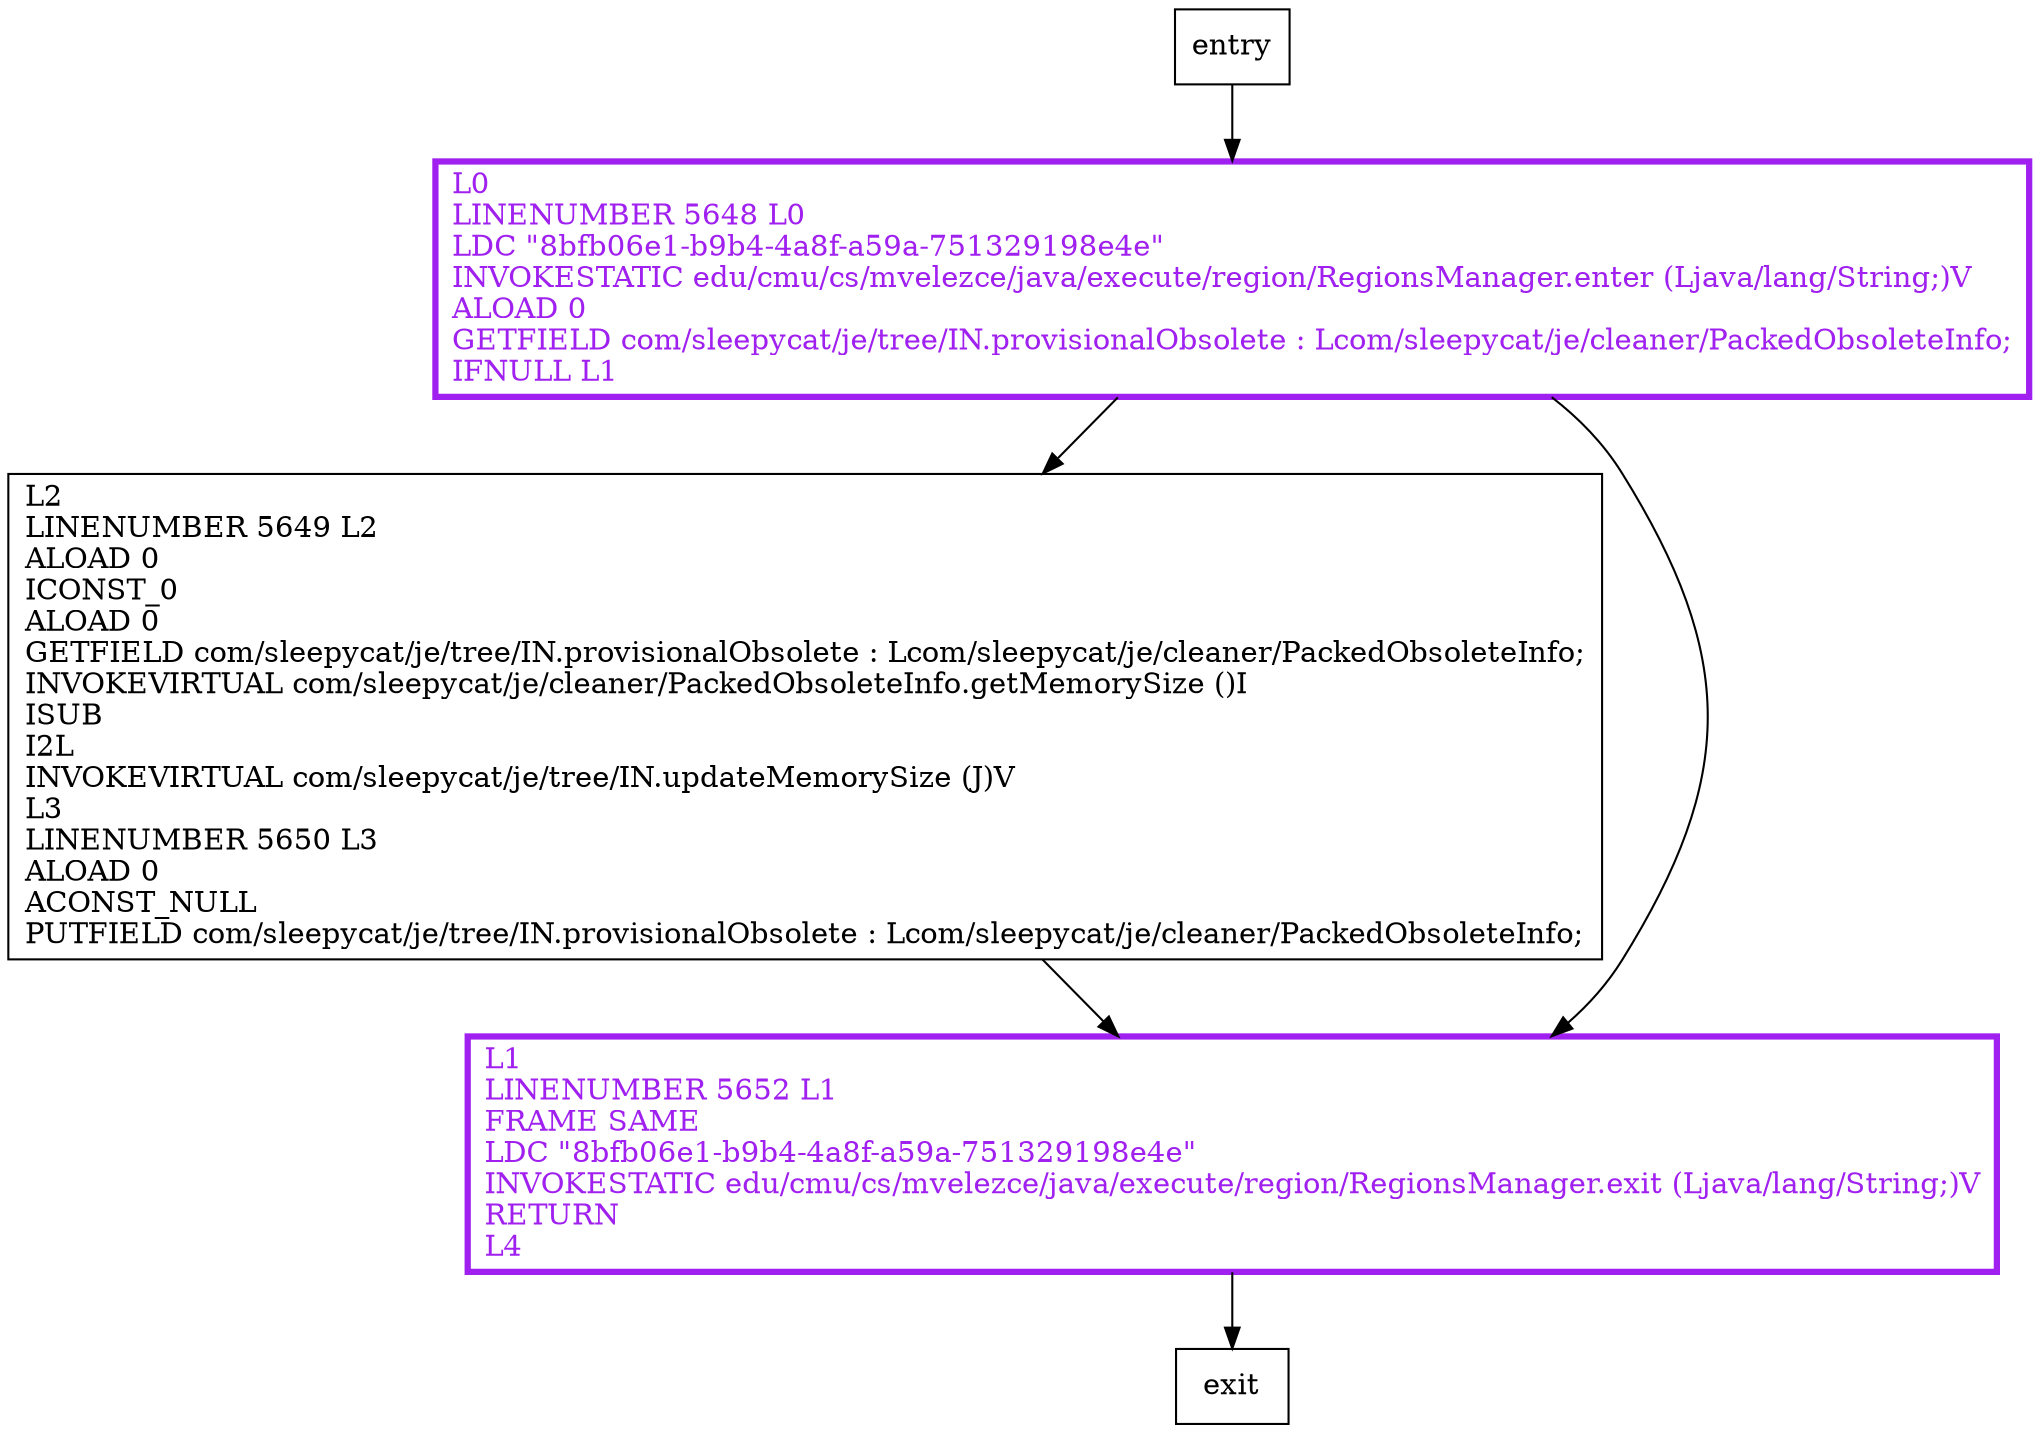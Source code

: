 digraph discardProvisionalObsolete {
node [shape=record];
1649079108 [label="L2\lLINENUMBER 5649 L2\lALOAD 0\lICONST_0\lALOAD 0\lGETFIELD com/sleepycat/je/tree/IN.provisionalObsolete : Lcom/sleepycat/je/cleaner/PackedObsoleteInfo;\lINVOKEVIRTUAL com/sleepycat/je/cleaner/PackedObsoleteInfo.getMemorySize ()I\lISUB\lI2L\lINVOKEVIRTUAL com/sleepycat/je/tree/IN.updateMemorySize (J)V\lL3\lLINENUMBER 5650 L3\lALOAD 0\lACONST_NULL\lPUTFIELD com/sleepycat/je/tree/IN.provisionalObsolete : Lcom/sleepycat/je/cleaner/PackedObsoleteInfo;\l"];
727625522 [label="L0\lLINENUMBER 5648 L0\lLDC \"8bfb06e1-b9b4-4a8f-a59a-751329198e4e\"\lINVOKESTATIC edu/cmu/cs/mvelezce/java/execute/region/RegionsManager.enter (Ljava/lang/String;)V\lALOAD 0\lGETFIELD com/sleepycat/je/tree/IN.provisionalObsolete : Lcom/sleepycat/je/cleaner/PackedObsoleteInfo;\lIFNULL L1\l"];
488313416 [label="L1\lLINENUMBER 5652 L1\lFRAME SAME\lLDC \"8bfb06e1-b9b4-4a8f-a59a-751329198e4e\"\lINVOKESTATIC edu/cmu/cs/mvelezce/java/execute/region/RegionsManager.exit (Ljava/lang/String;)V\lRETURN\lL4\l"];
entry;
exit;
entry -> 727625522
1649079108 -> 488313416
727625522 -> 1649079108
727625522 -> 488313416
488313416 -> exit
727625522[fontcolor="purple", penwidth=3, color="purple"];
488313416[fontcolor="purple", penwidth=3, color="purple"];
}
